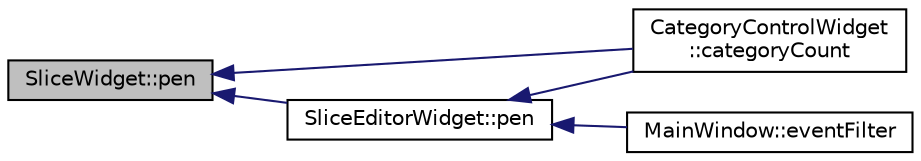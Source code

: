 digraph "SliceWidget::pen"
{
  edge [fontname="Helvetica",fontsize="10",labelfontname="Helvetica",labelfontsize="10"];
  node [fontname="Helvetica",fontsize="10",shape=record];
  rankdir="LR";
  Node35 [label="SliceWidget::pen",height=0.2,width=0.4,color="black", fillcolor="grey75", style="filled", fontcolor="black"];
  Node35 -> Node36 [dir="back",color="midnightblue",fontsize="10",style="solid",fontname="Helvetica"];
  Node36 [label="CategoryControlWidget\l::categoryCount",height=0.2,width=0.4,color="black", fillcolor="white", style="filled",URL="$class_category_control_widget.html#aad862c247bffd2f918f6c3fd8933a6b6",tooltip="Returns the number of category. "];
  Node35 -> Node37 [dir="back",color="midnightblue",fontsize="10",style="solid",fontname="Helvetica"];
  Node37 [label="SliceEditorWidget::pen",height=0.2,width=0.4,color="black", fillcolor="white", style="filled",URL="$class_slice_editor_widget.html#a1d33484b159165e85dad00e5731cd561",tooltip="Returns a QPen object used for painting marks. "];
  Node37 -> Node36 [dir="back",color="midnightblue",fontsize="10",style="solid",fontname="Helvetica"];
  Node37 -> Node38 [dir="back",color="midnightblue",fontsize="10",style="solid",fontname="Helvetica"];
  Node38 [label="MainWindow::eventFilter",height=0.2,width=0.4,color="black", fillcolor="white", style="filled",URL="$class_main_window.html#ade305265b2120df2489a5ebeb07ebbe1"];
}
